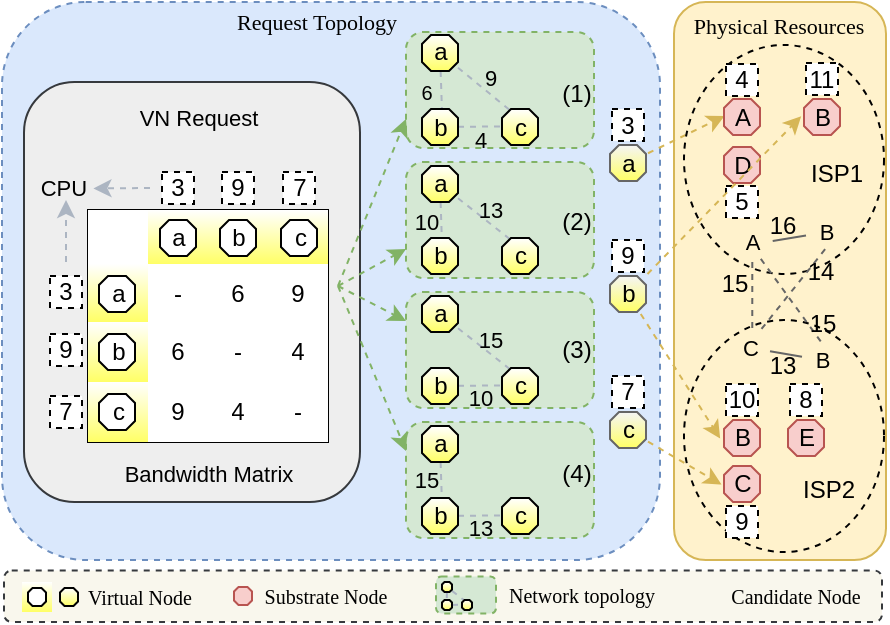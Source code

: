 <mxfile version="20.0.3" type="device"><diagram id="WJnVAwbH31ghWJ0-0Aa_" name="Page-1"><mxGraphModel dx="687" dy="374" grid="1" gridSize="10" guides="1" tooltips="1" connect="1" arrows="1" fold="1" page="1" pageScale="1" pageWidth="444" pageHeight="312" math="0" shadow="0"><root><mxCell id="0"/><mxCell id="1" parent="0"/><mxCell id="98" value="" style="rounded=1;whiteSpace=wrap;html=1;fontFamily=Bahnschrift;fontSize=10;fillColor=#f9f7ed;dashed=1;strokeColor=#36393d;" parent="1" vertex="1"><mxGeometry x="2" y="285.24" width="439" height="25.76" as="geometry"/></mxCell><mxCell id="XAXn_dpVB3Lyqn0WU6YM-5" value="" style="rounded=1;whiteSpace=wrap;html=1;sketch=0;fontFamily=Helvetica;fontSize=11;fillColor=#fff2cc;strokeColor=#d6b656;shadow=0;glass=0;" parent="1" vertex="1"><mxGeometry x="337" y="1" width="106" height="279" as="geometry"/></mxCell><mxCell id="XAXn_dpVB3Lyqn0WU6YM-4" value="" style="ellipse;whiteSpace=wrap;html=1;rounded=0;dashed=1;sketch=0;fontFamily=Helvetica;fontSize=11;strokeColor=default;strokeWidth=1;fillColor=none;gradientColor=none;" parent="1" vertex="1"><mxGeometry x="342" y="160" width="100" height="116" as="geometry"/></mxCell><mxCell id="CqRwOnlm2M2Rv3KDCL8K-269" value="" style="rounded=1;whiteSpace=wrap;html=1;sketch=0;fontFamily=Helvetica;fontSize=11;dashed=1;fillColor=#dae8fc;strokeColor=#6c8ebf;" parent="1" vertex="1"><mxGeometry x="1" y="1" width="329" height="279" as="geometry"/></mxCell><mxCell id="43" value="" style="rounded=1;whiteSpace=wrap;html=1;dashed=1;fillColor=#d5e8d4;strokeColor=#82b366;" parent="1" vertex="1"><mxGeometry x="203" y="211" width="94" height="58" as="geometry"/></mxCell><mxCell id="42" value="" style="rounded=1;whiteSpace=wrap;html=1;dashed=1;fillColor=#d5e8d4;strokeColor=#82b366;" parent="1" vertex="1"><mxGeometry x="203" y="146" width="94" height="58" as="geometry"/></mxCell><mxCell id="41" value="" style="rounded=1;whiteSpace=wrap;html=1;dashed=1;fillColor=#d5e8d4;strokeColor=#82b366;" parent="1" vertex="1"><mxGeometry x="203" y="81" width="94" height="58" as="geometry"/></mxCell><mxCell id="CqRwOnlm2M2Rv3KDCL8K-288" value="" style="rounded=1;whiteSpace=wrap;html=1;sketch=0;fontFamily=Helvetica;fontSize=11;fillColor=#eeeeee;strokeColor=#36393d;" parent="1" vertex="1"><mxGeometry x="12" y="41" width="168" height="210" as="geometry"/></mxCell><mxCell id="35" value="" style="rounded=1;whiteSpace=wrap;html=1;dashed=1;fillColor=#d5e8d4;strokeColor=#82b366;" parent="1" vertex="1"><mxGeometry x="203" y="16" width="94" height="58" as="geometry"/></mxCell><mxCell id="CqRwOnlm2M2Rv3KDCL8K-53" value="" style="shape=table;whiteSpace=wrap;startSize=0;container=1;collapsible=0;childLayout=tableLayout;html=1;" parent="1" vertex="1"><mxGeometry x="44" y="105" width="120" height="116" as="geometry"/></mxCell><mxCell id="CqRwOnlm2M2Rv3KDCL8K-89" style="shape=tableRow;horizontal=0;startSize=0;swimlaneHead=0;swimlaneBody=0;top=0;left=0;bottom=0;right=0;collapsible=0;dropTarget=0;fillColor=none;points=[[0,0.5],[1,0.5]];portConstraint=eastwest;" parent="CqRwOnlm2M2Rv3KDCL8K-53" vertex="1"><mxGeometry width="120" height="27" as="geometry"/></mxCell><mxCell id="CqRwOnlm2M2Rv3KDCL8K-90" style="shape=partialRectangle;html=1;whiteSpace=wrap;connectable=0;top=0;left=0;bottom=0;right=0;overflow=hidden;" parent="CqRwOnlm2M2Rv3KDCL8K-89" vertex="1"><mxGeometry width="30" height="27" as="geometry"><mxRectangle width="30" height="27" as="alternateBounds"/></mxGeometry></mxCell><mxCell id="CqRwOnlm2M2Rv3KDCL8K-91" value="a" style="shape=partialRectangle;html=1;whiteSpace=wrap;connectable=0;top=0;left=0;bottom=0;right=0;overflow=hidden;fillColor=default;strokeColor=#d6b656;gradientColor=#FFFF66;" parent="CqRwOnlm2M2Rv3KDCL8K-89" vertex="1"><mxGeometry x="30" width="30" height="27" as="geometry"><mxRectangle width="30" height="27" as="alternateBounds"/></mxGeometry></mxCell><mxCell id="CqRwOnlm2M2Rv3KDCL8K-92" value="b" style="shape=partialRectangle;html=1;whiteSpace=wrap;connectable=0;top=0;left=0;bottom=0;right=0;overflow=hidden;gradientColor=#FFFF66;" parent="CqRwOnlm2M2Rv3KDCL8K-89" vertex="1"><mxGeometry x="60" width="30" height="27" as="geometry"><mxRectangle width="30" height="27" as="alternateBounds"/></mxGeometry></mxCell><mxCell id="CqRwOnlm2M2Rv3KDCL8K-93" value="c" style="shape=partialRectangle;html=1;whiteSpace=wrap;connectable=0;top=0;left=0;bottom=0;right=0;overflow=hidden;gradientColor=#FFFF66;" parent="CqRwOnlm2M2Rv3KDCL8K-89" vertex="1"><mxGeometry x="90" width="30" height="27" as="geometry"><mxRectangle width="30" height="27" as="alternateBounds"/></mxGeometry></mxCell><mxCell id="CqRwOnlm2M2Rv3KDCL8K-54" value="" style="shape=tableRow;horizontal=0;startSize=0;swimlaneHead=0;swimlaneBody=0;top=0;left=0;bottom=0;right=0;collapsible=0;dropTarget=0;fillColor=none;points=[[0,0.5],[1,0.5]];portConstraint=eastwest;" parent="CqRwOnlm2M2Rv3KDCL8K-53" vertex="1"><mxGeometry y="27" width="120" height="29" as="geometry"/></mxCell><mxCell id="CqRwOnlm2M2Rv3KDCL8K-55" value="a" style="shape=partialRectangle;html=1;whiteSpace=wrap;connectable=0;top=0;left=0;bottom=0;right=0;overflow=hidden;gradientColor=#FFFF66;" parent="CqRwOnlm2M2Rv3KDCL8K-54" vertex="1"><mxGeometry width="30" height="29" as="geometry"><mxRectangle width="30" height="29" as="alternateBounds"/></mxGeometry></mxCell><mxCell id="CqRwOnlm2M2Rv3KDCL8K-56" value="-" style="shape=partialRectangle;html=1;whiteSpace=wrap;connectable=0;top=0;left=0;bottom=0;right=0;overflow=hidden;" parent="CqRwOnlm2M2Rv3KDCL8K-54" vertex="1"><mxGeometry x="30" width="30" height="29" as="geometry"><mxRectangle width="30" height="29" as="alternateBounds"/></mxGeometry></mxCell><mxCell id="CqRwOnlm2M2Rv3KDCL8K-66" value="6" style="shape=partialRectangle;html=1;whiteSpace=wrap;connectable=0;top=0;left=0;bottom=0;right=0;overflow=hidden;" parent="CqRwOnlm2M2Rv3KDCL8K-54" vertex="1"><mxGeometry x="60" width="30" height="29" as="geometry"><mxRectangle width="30" height="29" as="alternateBounds"/></mxGeometry></mxCell><mxCell id="CqRwOnlm2M2Rv3KDCL8K-69" value="9" style="shape=partialRectangle;html=1;whiteSpace=wrap;connectable=0;top=0;left=0;bottom=0;right=0;overflow=hidden;" parent="CqRwOnlm2M2Rv3KDCL8K-54" vertex="1"><mxGeometry x="90" width="30" height="29" as="geometry"><mxRectangle width="30" height="29" as="alternateBounds"/></mxGeometry></mxCell><mxCell id="CqRwOnlm2M2Rv3KDCL8K-58" value="" style="shape=tableRow;horizontal=0;startSize=0;swimlaneHead=0;swimlaneBody=0;top=0;left=0;bottom=0;right=0;collapsible=0;dropTarget=0;fillColor=none;points=[[0,0.5],[1,0.5]];portConstraint=eastwest;" parent="CqRwOnlm2M2Rv3KDCL8K-53" vertex="1"><mxGeometry y="56" width="120" height="30" as="geometry"/></mxCell><mxCell id="CqRwOnlm2M2Rv3KDCL8K-59" value="b" style="shape=partialRectangle;html=1;whiteSpace=wrap;connectable=0;top=0;left=0;bottom=0;right=0;overflow=hidden;gradientColor=#FFFF66;" parent="CqRwOnlm2M2Rv3KDCL8K-58" vertex="1"><mxGeometry width="30" height="30" as="geometry"><mxRectangle width="30" height="30" as="alternateBounds"/></mxGeometry></mxCell><mxCell id="CqRwOnlm2M2Rv3KDCL8K-60" value="6" style="shape=partialRectangle;html=1;whiteSpace=wrap;connectable=0;top=0;left=0;bottom=0;right=0;overflow=hidden;" parent="CqRwOnlm2M2Rv3KDCL8K-58" vertex="1"><mxGeometry x="30" width="30" height="30" as="geometry"><mxRectangle width="30" height="30" as="alternateBounds"/></mxGeometry></mxCell><mxCell id="CqRwOnlm2M2Rv3KDCL8K-67" value="-" style="shape=partialRectangle;html=1;whiteSpace=wrap;connectable=0;top=0;left=0;bottom=0;right=0;overflow=hidden;" parent="CqRwOnlm2M2Rv3KDCL8K-58" vertex="1"><mxGeometry x="60" width="30" height="30" as="geometry"><mxRectangle width="30" height="30" as="alternateBounds"/></mxGeometry></mxCell><mxCell id="CqRwOnlm2M2Rv3KDCL8K-70" value="4" style="shape=partialRectangle;html=1;whiteSpace=wrap;connectable=0;top=0;left=0;bottom=0;right=0;overflow=hidden;" parent="CqRwOnlm2M2Rv3KDCL8K-58" vertex="1"><mxGeometry x="90" width="30" height="30" as="geometry"><mxRectangle width="30" height="30" as="alternateBounds"/></mxGeometry></mxCell><mxCell id="CqRwOnlm2M2Rv3KDCL8K-75" style="shape=tableRow;horizontal=0;startSize=0;swimlaneHead=0;swimlaneBody=0;top=0;left=0;bottom=0;right=0;collapsible=0;dropTarget=0;fillColor=none;points=[[0,0.5],[1,0.5]];portConstraint=eastwest;" parent="CqRwOnlm2M2Rv3KDCL8K-53" vertex="1"><mxGeometry y="86" width="120" height="30" as="geometry"/></mxCell><mxCell id="CqRwOnlm2M2Rv3KDCL8K-76" value="c" style="shape=partialRectangle;html=1;whiteSpace=wrap;connectable=0;top=0;left=0;bottom=0;right=0;overflow=hidden;gradientColor=#FFFF66;" parent="CqRwOnlm2M2Rv3KDCL8K-75" vertex="1"><mxGeometry width="30" height="30" as="geometry"><mxRectangle width="30" height="30" as="alternateBounds"/></mxGeometry></mxCell><mxCell id="CqRwOnlm2M2Rv3KDCL8K-77" value="9" style="shape=partialRectangle;html=1;whiteSpace=wrap;connectable=0;top=0;left=0;bottom=0;right=0;overflow=hidden;pointerEvents=1;" parent="CqRwOnlm2M2Rv3KDCL8K-75" vertex="1"><mxGeometry x="30" width="30" height="30" as="geometry"><mxRectangle width="30" height="30" as="alternateBounds"/></mxGeometry></mxCell><mxCell id="CqRwOnlm2M2Rv3KDCL8K-78" value="4" style="shape=partialRectangle;html=1;whiteSpace=wrap;connectable=0;top=0;left=0;bottom=0;right=0;overflow=hidden;" parent="CqRwOnlm2M2Rv3KDCL8K-75" vertex="1"><mxGeometry x="60" width="30" height="30" as="geometry"><mxRectangle width="30" height="30" as="alternateBounds"/></mxGeometry></mxCell><mxCell id="CqRwOnlm2M2Rv3KDCL8K-79" value="-" style="shape=partialRectangle;html=1;whiteSpace=wrap;connectable=0;top=0;left=0;bottom=0;right=0;overflow=hidden;" parent="CqRwOnlm2M2Rv3KDCL8K-75" vertex="1"><mxGeometry x="90" width="30" height="30" as="geometry"><mxRectangle width="30" height="30" as="alternateBounds"/></mxGeometry></mxCell><mxCell id="CqRwOnlm2M2Rv3KDCL8K-107" value="" style="endArrow=classic;html=1;sketch=0;rounded=1;strokeColor=#82b366;dashed=1;fillColor=#d5e8d4;entryX=0;entryY=0.75;entryDx=0;entryDy=0;" parent="1" target="35" edge="1"><mxGeometry width="50" height="50" relative="1" as="geometry"><mxPoint x="169" y="143" as="sourcePoint"/><mxPoint x="198" y="62.5" as="targetPoint"/></mxGeometry></mxCell><mxCell id="CqRwOnlm2M2Rv3KDCL8K-108" value="" style="endArrow=classic;html=1;sketch=0;rounded=1;strokeColor=#82b366;dashed=1;fillColor=#d5e8d4;entryX=0;entryY=0.25;entryDx=0;entryDy=0;" parent="1" target="42" edge="1"><mxGeometry width="50" height="50" relative="1" as="geometry"><mxPoint x="169" y="143" as="sourcePoint"/><mxPoint x="198" y="163.5" as="targetPoint"/></mxGeometry></mxCell><mxCell id="CqRwOnlm2M2Rv3KDCL8K-109" value="" style="endArrow=classic;html=1;sketch=0;rounded=1;strokeColor=#82b366;dashed=1;fillColor=#d5e8d4;entryX=0;entryY=0.25;entryDx=0;entryDy=0;" parent="1" target="43" edge="1"><mxGeometry width="50" height="50" relative="1" as="geometry"><mxPoint x="169" y="143" as="sourcePoint"/><mxPoint x="203" y="228.5" as="targetPoint"/></mxGeometry></mxCell><mxCell id="CqRwOnlm2M2Rv3KDCL8K-128" style="edgeStyle=none;rounded=1;sketch=0;orthogonalLoop=1;jettySize=auto;html=1;strokeColor=#ACB5C2;dashed=1;endArrow=none;endFill=0;" parent="1" source="CqRwOnlm2M2Rv3KDCL8K-110" edge="1"><mxGeometry relative="1" as="geometry"><mxPoint x="221" y="55.5" as="targetPoint"/></mxGeometry></mxCell><mxCell id="CqRwOnlm2M2Rv3KDCL8K-131" style="edgeStyle=none;rounded=1;sketch=0;orthogonalLoop=1;jettySize=auto;html=1;entryX=0.197;entryY=0.014;entryDx=0;entryDy=0;entryPerimeter=0;dashed=1;endArrow=none;endFill=0;strokeColor=#ACB5C2;" parent="1" source="CqRwOnlm2M2Rv3KDCL8K-110" target="CqRwOnlm2M2Rv3KDCL8K-111" edge="1"><mxGeometry relative="1" as="geometry"/></mxCell><mxCell id="CqRwOnlm2M2Rv3KDCL8K-110" value="" style="verticalLabelPosition=bottom;verticalAlign=top;html=1;shape=mxgraph.basic.polygon;polyCoords=[[0.25,0],[0.75,0],[1,0.25],[1,0.75],[0.75,1],[0.25,1],[0,0.75],[0,0.25]];polyline=0;rounded=0;sketch=0;strokeWidth=1;gradientColor=#FFFF66;" parent="1" vertex="1"><mxGeometry x="211" y="17.5" width="18" height="18" as="geometry"/></mxCell><mxCell id="CqRwOnlm2M2Rv3KDCL8K-111" value="" style="verticalLabelPosition=bottom;verticalAlign=top;html=1;shape=mxgraph.basic.polygon;polyCoords=[[0.25,0],[0.75,0],[1,0.25],[1,0.75],[0.75,1],[0.25,1],[0,0.75],[0,0.25]];polyline=0;rounded=0;sketch=0;strokeWidth=1;gradientColor=#FFFF66;" parent="1" vertex="1"><mxGeometry x="251" y="54.5" width="18" height="18" as="geometry"/></mxCell><mxCell id="CqRwOnlm2M2Rv3KDCL8K-129" style="edgeStyle=none;rounded=1;sketch=0;orthogonalLoop=1;jettySize=auto;html=1;entryX=-0.011;entryY=0.483;entryDx=0;entryDy=0;entryPerimeter=0;dashed=1;endArrow=none;endFill=0;strokeColor=#ACB5C2;" parent="1" source="CqRwOnlm2M2Rv3KDCL8K-112" target="CqRwOnlm2M2Rv3KDCL8K-111" edge="1"><mxGeometry relative="1" as="geometry"/></mxCell><mxCell id="CqRwOnlm2M2Rv3KDCL8K-112" value="" style="verticalLabelPosition=bottom;verticalAlign=top;html=1;shape=mxgraph.basic.polygon;polyCoords=[[0.25,0],[0.75,0],[1,0.25],[1,0.75],[0.75,1],[0.25,1],[0,0.75],[0,0.25]];polyline=0;rounded=0;sketch=0;strokeWidth=1;gradientColor=#FFFF66;" parent="1" vertex="1"><mxGeometry x="211" y="54.5" width="18" height="18" as="geometry"/></mxCell><mxCell id="CqRwOnlm2M2Rv3KDCL8K-142" value="" style="endArrow=classic;html=1;sketch=0;rounded=1;strokeColor=#82b366;dashed=1;fillColor=#d5e8d4;entryX=0;entryY=0.75;entryDx=0;entryDy=0;" parent="1" target="41" edge="1"><mxGeometry width="50" height="50" relative="1" as="geometry"><mxPoint x="169" y="143" as="sourcePoint"/><mxPoint x="198" y="127.5" as="targetPoint"/></mxGeometry></mxCell><mxCell id="CqRwOnlm2M2Rv3KDCL8K-143" value="(1)" style="text;html=1;align=center;verticalAlign=middle;resizable=0;points=[];autosize=1;strokeColor=none;fillColor=none;" parent="1" vertex="1"><mxGeometry x="273" y="37" width="30" height="20" as="geometry"/></mxCell><mxCell id="CqRwOnlm2M2Rv3KDCL8K-144" value="(2)" style="text;html=1;align=center;verticalAlign=middle;resizable=0;points=[];autosize=1;strokeColor=none;fillColor=none;" parent="1" vertex="1"><mxGeometry x="273" y="101" width="30" height="20" as="geometry"/></mxCell><mxCell id="CqRwOnlm2M2Rv3KDCL8K-145" value="(3)" style="text;html=1;align=center;verticalAlign=middle;resizable=0;points=[];autosize=1;strokeColor=none;fillColor=none;" parent="1" vertex="1"><mxGeometry x="273" y="165" width="30" height="20" as="geometry"/></mxCell><mxCell id="CqRwOnlm2M2Rv3KDCL8K-146" value="(4)" style="text;html=1;align=center;verticalAlign=middle;resizable=0;points=[];autosize=1;strokeColor=none;fillColor=none;" parent="1" vertex="1"><mxGeometry x="273" y="227" width="30" height="20" as="geometry"/></mxCell><mxCell id="CqRwOnlm2M2Rv3KDCL8K-147" value="a" style="text;html=1;align=center;verticalAlign=middle;resizable=0;points=[];autosize=1;strokeColor=none;fillColor=none;strokeWidth=1;" parent="1" vertex="1"><mxGeometry x="210" y="15.5" width="20" height="20" as="geometry"/></mxCell><mxCell id="CqRwOnlm2M2Rv3KDCL8K-150" value="b" style="text;html=1;align=center;verticalAlign=middle;resizable=0;points=[];autosize=1;strokeColor=none;fillColor=none;" parent="1" vertex="1"><mxGeometry x="210" y="53.75" width="20" height="20" as="geometry"/></mxCell><mxCell id="CqRwOnlm2M2Rv3KDCL8K-161" value="9" style="text;html=1;align=center;verticalAlign=middle;resizable=0;points=[];autosize=1;strokeColor=none;fillColor=none;fontSize=11;fontFamily=Helvetica;" parent="1" vertex="1"><mxGeometry x="235" y="28.5" width="20" height="20" as="geometry"/></mxCell><mxCell id="CqRwOnlm2M2Rv3KDCL8K-162" value="4" style="text;html=1;align=center;verticalAlign=middle;resizable=0;points=[];autosize=1;strokeColor=none;fillColor=none;fontSize=11;fontFamily=Helvetica;" parent="1" vertex="1"><mxGeometry x="230" y="59.5" width="20" height="20" as="geometry"/></mxCell><mxCell id="CqRwOnlm2M2Rv3KDCL8K-223" style="edgeStyle=none;rounded=1;sketch=0;orthogonalLoop=1;jettySize=auto;html=1;strokeColor=#ACB5C2;dashed=1;endArrow=none;endFill=0;" parent="1" source="CqRwOnlm2M2Rv3KDCL8K-225" edge="1"><mxGeometry relative="1" as="geometry"><mxPoint x="221" y="122" as="targetPoint"/></mxGeometry></mxCell><mxCell id="CqRwOnlm2M2Rv3KDCL8K-224" style="edgeStyle=none;rounded=1;sketch=0;orthogonalLoop=1;jettySize=auto;html=1;entryX=0.197;entryY=0.014;entryDx=0;entryDy=0;entryPerimeter=0;dashed=1;endArrow=none;endFill=0;strokeColor=#ACB5C2;" parent="1" source="CqRwOnlm2M2Rv3KDCL8K-225" target="CqRwOnlm2M2Rv3KDCL8K-226" edge="1"><mxGeometry relative="1" as="geometry"/></mxCell><mxCell id="CqRwOnlm2M2Rv3KDCL8K-225" value="" style="verticalLabelPosition=bottom;verticalAlign=top;html=1;shape=mxgraph.basic.polygon;polyCoords=[[0.25,0],[0.75,0],[1,0.25],[1,0.75],[0.75,1],[0.25,1],[0,0.75],[0,0.25]];polyline=0;rounded=0;sketch=0;strokeWidth=1;gradientColor=#FFFF66;" parent="1" vertex="1"><mxGeometry x="211" y="83" width="18" height="18" as="geometry"/></mxCell><mxCell id="CqRwOnlm2M2Rv3KDCL8K-226" value="" style="verticalLabelPosition=bottom;verticalAlign=top;html=1;shape=mxgraph.basic.polygon;polyCoords=[[0.25,0],[0.75,0],[1,0.25],[1,0.75],[0.75,1],[0.25,1],[0,0.75],[0,0.25]];polyline=0;rounded=0;sketch=0;strokeWidth=1;gradientColor=#FFFF66;" parent="1" vertex="1"><mxGeometry x="251" y="119" width="18" height="18" as="geometry"/></mxCell><mxCell id="CqRwOnlm2M2Rv3KDCL8K-228" value="" style="verticalLabelPosition=bottom;verticalAlign=top;html=1;shape=mxgraph.basic.polygon;polyCoords=[[0.25,0],[0.75,0],[1,0.25],[1,0.75],[0.75,1],[0.25,1],[0,0.75],[0,0.25]];polyline=0;rounded=0;sketch=0;strokeWidth=1;gradientColor=#FFFF66;" parent="1" vertex="1"><mxGeometry x="211" y="119" width="18" height="18" as="geometry"/></mxCell><mxCell id="CqRwOnlm2M2Rv3KDCL8K-229" value="a" style="text;html=1;align=center;verticalAlign=middle;resizable=0;points=[];autosize=1;strokeColor=none;fillColor=none;" parent="1" vertex="1"><mxGeometry x="210" y="82" width="20" height="20" as="geometry"/></mxCell><mxCell id="CqRwOnlm2M2Rv3KDCL8K-230" value="c" style="text;html=1;align=center;verticalAlign=middle;resizable=0;points=[];autosize=1;strokeColor=none;fillColor=none;" parent="1" vertex="1"><mxGeometry x="250" y="118" width="20" height="20" as="geometry"/></mxCell><mxCell id="CqRwOnlm2M2Rv3KDCL8K-231" value="b" style="text;html=1;align=center;verticalAlign=middle;resizable=0;points=[];autosize=1;strokeColor=none;fillColor=none;" parent="1" vertex="1"><mxGeometry x="210" y="118" width="20" height="20" as="geometry"/></mxCell><mxCell id="CqRwOnlm2M2Rv3KDCL8K-233" value="13" style="text;html=1;align=center;verticalAlign=middle;resizable=0;points=[];autosize=1;strokeColor=none;fillColor=none;fontSize=11;fontFamily=Helvetica;" parent="1" vertex="1"><mxGeometry x="230" y="95" width="30" height="20" as="geometry"/></mxCell><mxCell id="CqRwOnlm2M2Rv3KDCL8K-236" style="edgeStyle=none;rounded=1;sketch=0;orthogonalLoop=1;jettySize=auto;html=1;entryX=0.197;entryY=0.014;entryDx=0;entryDy=0;entryPerimeter=0;dashed=1;endArrow=none;endFill=0;strokeColor=#ACB5C2;" parent="1" source="CqRwOnlm2M2Rv3KDCL8K-237" target="CqRwOnlm2M2Rv3KDCL8K-238" edge="1"><mxGeometry relative="1" as="geometry"/></mxCell><mxCell id="CqRwOnlm2M2Rv3KDCL8K-237" value="" style="verticalLabelPosition=bottom;verticalAlign=top;html=1;shape=mxgraph.basic.polygon;polyCoords=[[0.25,0],[0.75,0],[1,0.25],[1,0.75],[0.75,1],[0.25,1],[0,0.75],[0,0.25]];polyline=0;rounded=0;sketch=0;strokeWidth=1;gradientColor=#FFFF66;" parent="1" vertex="1"><mxGeometry x="211" y="148" width="18" height="18" as="geometry"/></mxCell><mxCell id="CqRwOnlm2M2Rv3KDCL8K-238" value="" style="verticalLabelPosition=bottom;verticalAlign=top;html=1;shape=mxgraph.basic.polygon;polyCoords=[[0.25,0],[0.75,0],[1,0.25],[1,0.75],[0.75,1],[0.25,1],[0,0.75],[0,0.25]];polyline=0;rounded=0;sketch=0;strokeWidth=1;gradientColor=#FFFF66;" parent="1" vertex="1"><mxGeometry x="251" y="184" width="18" height="18" as="geometry"/></mxCell><mxCell id="CqRwOnlm2M2Rv3KDCL8K-239" style="edgeStyle=none;rounded=1;sketch=0;orthogonalLoop=1;jettySize=auto;html=1;entryX=-0.011;entryY=0.483;entryDx=0;entryDy=0;entryPerimeter=0;dashed=1;endArrow=none;endFill=0;strokeColor=#ACB5C2;" parent="1" source="CqRwOnlm2M2Rv3KDCL8K-240" target="CqRwOnlm2M2Rv3KDCL8K-238" edge="1"><mxGeometry relative="1" as="geometry"/></mxCell><mxCell id="CqRwOnlm2M2Rv3KDCL8K-240" value="" style="verticalLabelPosition=bottom;verticalAlign=top;html=1;shape=mxgraph.basic.polygon;polyCoords=[[0.25,0],[0.75,0],[1,0.25],[1,0.75],[0.75,1],[0.25,1],[0,0.75],[0,0.25]];polyline=0;rounded=0;sketch=0;strokeWidth=1;gradientColor=#FFFF66;" parent="1" vertex="1"><mxGeometry x="211" y="184" width="18" height="18" as="geometry"/></mxCell><mxCell id="CqRwOnlm2M2Rv3KDCL8K-241" value="a" style="text;html=1;align=center;verticalAlign=middle;resizable=0;points=[];autosize=1;strokeColor=none;fillColor=none;" parent="1" vertex="1"><mxGeometry x="210" y="147" width="20" height="20" as="geometry"/></mxCell><mxCell id="CqRwOnlm2M2Rv3KDCL8K-242" value="c" style="text;html=1;align=center;verticalAlign=middle;resizable=0;points=[];autosize=1;strokeColor=none;fillColor=none;" parent="1" vertex="1"><mxGeometry x="250" y="183" width="20" height="20" as="geometry"/></mxCell><mxCell id="CqRwOnlm2M2Rv3KDCL8K-243" value="b" style="text;html=1;align=center;verticalAlign=middle;resizable=0;points=[];autosize=1;strokeColor=none;fillColor=none;" parent="1" vertex="1"><mxGeometry x="210" y="183" width="20" height="20" as="geometry"/></mxCell><mxCell id="CqRwOnlm2M2Rv3KDCL8K-245" value="15" style="text;html=1;align=center;verticalAlign=middle;resizable=0;points=[];autosize=1;strokeColor=none;fillColor=none;fontSize=11;fontFamily=Helvetica;" parent="1" vertex="1"><mxGeometry x="230" y="160" width="30" height="20" as="geometry"/></mxCell><mxCell id="CqRwOnlm2M2Rv3KDCL8K-246" value="10" style="text;html=1;align=center;verticalAlign=middle;resizable=0;points=[];autosize=1;strokeColor=none;fillColor=none;fontSize=11;fontFamily=Helvetica;" parent="1" vertex="1"><mxGeometry x="225" y="189" width="30" height="20" as="geometry"/></mxCell><mxCell id="CqRwOnlm2M2Rv3KDCL8K-247" style="edgeStyle=none;rounded=1;sketch=0;orthogonalLoop=1;jettySize=auto;html=1;strokeColor=#ACB5C2;dashed=1;endArrow=none;endFill=0;" parent="1" source="CqRwOnlm2M2Rv3KDCL8K-249" edge="1"><mxGeometry relative="1" as="geometry"><mxPoint x="221" y="252.0" as="targetPoint"/></mxGeometry></mxCell><mxCell id="CqRwOnlm2M2Rv3KDCL8K-249" value="" style="verticalLabelPosition=bottom;verticalAlign=top;html=1;shape=mxgraph.basic.polygon;polyCoords=[[0.25,0],[0.75,0],[1,0.25],[1,0.75],[0.75,1],[0.25,1],[0,0.75],[0,0.25]];polyline=0;rounded=0;sketch=0;strokeWidth=1;gradientColor=#FFFF66;" parent="1" vertex="1"><mxGeometry x="211" y="213" width="18" height="18" as="geometry"/></mxCell><mxCell id="CqRwOnlm2M2Rv3KDCL8K-250" value="" style="verticalLabelPosition=bottom;verticalAlign=top;html=1;shape=mxgraph.basic.polygon;polyCoords=[[0.25,0],[0.75,0],[1,0.25],[1,0.75],[0.75,1],[0.25,1],[0,0.75],[0,0.25]];polyline=0;rounded=0;sketch=0;strokeWidth=1;gradientColor=#FFFF66;" parent="1" vertex="1"><mxGeometry x="251" y="249" width="18" height="18" as="geometry"/></mxCell><mxCell id="CqRwOnlm2M2Rv3KDCL8K-251" style="edgeStyle=none;rounded=1;sketch=0;orthogonalLoop=1;jettySize=auto;html=1;entryX=-0.011;entryY=0.483;entryDx=0;entryDy=0;entryPerimeter=0;dashed=1;endArrow=none;endFill=0;strokeColor=#ACB5C2;" parent="1" source="CqRwOnlm2M2Rv3KDCL8K-252" target="CqRwOnlm2M2Rv3KDCL8K-250" edge="1"><mxGeometry relative="1" as="geometry"/></mxCell><mxCell id="CqRwOnlm2M2Rv3KDCL8K-252" value="" style="verticalLabelPosition=bottom;verticalAlign=top;html=1;shape=mxgraph.basic.polygon;polyCoords=[[0.25,0],[0.75,0],[1,0.25],[1,0.75],[0.75,1],[0.25,1],[0,0.75],[0,0.25]];polyline=0;rounded=0;sketch=0;strokeWidth=1;gradientColor=#FFFF66;" parent="1" vertex="1"><mxGeometry x="211" y="249" width="18" height="18" as="geometry"/></mxCell><mxCell id="CqRwOnlm2M2Rv3KDCL8K-253" value="a" style="text;html=1;align=center;verticalAlign=middle;resizable=0;points=[];autosize=1;strokeColor=none;fillColor=none;" parent="1" vertex="1"><mxGeometry x="210" y="212" width="20" height="20" as="geometry"/></mxCell><mxCell id="CqRwOnlm2M2Rv3KDCL8K-254" value="c" style="text;html=1;align=center;verticalAlign=middle;resizable=0;points=[];autosize=1;strokeColor=none;fillColor=none;" parent="1" vertex="1"><mxGeometry x="250" y="248" width="20" height="20" as="geometry"/></mxCell><mxCell id="CqRwOnlm2M2Rv3KDCL8K-255" value="b" style="text;html=1;align=center;verticalAlign=middle;resizable=0;points=[];autosize=1;strokeColor=none;fillColor=none;" parent="1" vertex="1"><mxGeometry x="210" y="248" width="20" height="20" as="geometry"/></mxCell><mxCell id="CqRwOnlm2M2Rv3KDCL8K-257" value="15" style="text;html=1;align=center;verticalAlign=middle;resizable=0;points=[];autosize=1;strokeColor=none;fillColor=none;fontSize=11;fontFamily=Helvetica;" parent="1" vertex="1"><mxGeometry x="198" y="230" width="30" height="20" as="geometry"/></mxCell><mxCell id="CqRwOnlm2M2Rv3KDCL8K-258" value="13" style="text;html=1;align=center;verticalAlign=middle;resizable=0;points=[];autosize=1;strokeColor=none;fillColor=none;fontSize=11;fontFamily=Helvetica;" parent="1" vertex="1"><mxGeometry x="225" y="254" width="30" height="20" as="geometry"/></mxCell><mxCell id="CqRwOnlm2M2Rv3KDCL8K-260" value="" style="verticalLabelPosition=bottom;verticalAlign=top;html=1;shape=mxgraph.basic.polygon;polyCoords=[[0.25,0],[0.75,0],[1,0.25],[1,0.75],[0.75,1],[0.25,1],[0,0.75],[0,0.25]];polyline=0;rounded=0;sketch=0;fillColor=#f5f5f5;gradientColor=#FFFF66;strokeColor=#666666;" parent="1" vertex="1"><mxGeometry x="305" y="72.5" width="18" height="18" as="geometry"/></mxCell><mxCell id="CqRwOnlm2M2Rv3KDCL8K-261" value="" style="verticalLabelPosition=bottom;verticalAlign=top;html=1;shape=mxgraph.basic.polygon;polyCoords=[[0.25,0],[0.75,0],[1,0.25],[1,0.75],[0.75,1],[0.25,1],[0,0.75],[0,0.25]];polyline=0;rounded=0;sketch=0;fillColor=#f5f5f5;gradientColor=#FFFF66;strokeColor=#666666;" parent="1" vertex="1"><mxGeometry x="305" y="138" width="18" height="18" as="geometry"/></mxCell><mxCell id="CqRwOnlm2M2Rv3KDCL8K-262" value="" style="verticalLabelPosition=bottom;verticalAlign=top;html=1;shape=mxgraph.basic.polygon;polyCoords=[[0.25,0],[0.75,0],[1,0.25],[1,0.75],[0.75,1],[0.25,1],[0,0.75],[0,0.25]];polyline=0;rounded=0;sketch=0;fillColor=#f5f5f5;gradientColor=#FFFF66;strokeColor=#666666;" parent="1" vertex="1"><mxGeometry x="305" y="206" width="18" height="18" as="geometry"/></mxCell><mxCell id="XAXn_dpVB3Lyqn0WU6YM-9" style="edgeStyle=none;rounded=0;orthogonalLoop=1;jettySize=auto;html=1;entryX=0.065;entryY=0.475;entryDx=0;entryDy=0;entryPerimeter=0;dashed=1;fillColor=#fff2cc;strokeColor=#d6b656;" parent="1" source="CqRwOnlm2M2Rv3KDCL8K-264" target="CqRwOnlm2M2Rv3KDCL8K-312" edge="1"><mxGeometry relative="1" as="geometry"/></mxCell><mxCell id="CqRwOnlm2M2Rv3KDCL8K-264" value="a" style="text;html=1;align=center;verticalAlign=middle;resizable=0;points=[];autosize=1;strokeColor=none;fillColor=none;" parent="1" vertex="1"><mxGeometry x="304" y="71.5" width="20" height="20" as="geometry"/></mxCell><mxCell id="XAXn_dpVB3Lyqn0WU6YM-12" style="edgeStyle=none;rounded=0;orthogonalLoop=1;jettySize=auto;html=1;entryX=-0.012;entryY=0.514;entryDx=0;entryDy=0;entryPerimeter=0;dashed=1;fillColor=#fff2cc;strokeColor=#d6b656;" parent="1" source="CqRwOnlm2M2Rv3KDCL8K-265" target="CqRwOnlm2M2Rv3KDCL8K-326" edge="1"><mxGeometry relative="1" as="geometry"/></mxCell><mxCell id="CqRwOnlm2M2Rv3KDCL8K-265" value="c" style="text;html=1;align=center;verticalAlign=middle;resizable=0;points=[];autosize=1;strokeColor=none;fillColor=none;" parent="1" vertex="1"><mxGeometry x="304" y="205" width="20" height="20" as="geometry"/></mxCell><mxCell id="XAXn_dpVB3Lyqn0WU6YM-18" style="edgeStyle=none;rounded=0;orthogonalLoop=1;jettySize=auto;html=1;entryX=-0.046;entryY=0.515;entryDx=0;entryDy=0;entryPerimeter=0;endArrow=classic;endFill=1;fillColor=#fff2cc;strokeColor=#d6b656;dashed=1;" parent="1" source="CqRwOnlm2M2Rv3KDCL8K-266" target="CqRwOnlm2M2Rv3KDCL8K-322" edge="1"><mxGeometry relative="1" as="geometry"/></mxCell><mxCell id="CqRwOnlm2M2Rv3KDCL8K-266" value="b" style="text;html=1;align=center;verticalAlign=middle;resizable=0;points=[];autosize=1;strokeColor=none;fillColor=none;" parent="1" vertex="1"><mxGeometry x="304" y="137" width="20" height="20" as="geometry"/></mxCell><mxCell id="CqRwOnlm2M2Rv3KDCL8K-289" value="VN Request" style="text;html=1;align=center;verticalAlign=middle;resizable=0;points=[];autosize=1;strokeColor=none;fillColor=none;fontSize=11;fontFamily=Helvetica;" parent="1" vertex="1"><mxGeometry x="59" y="48.5" width="80" height="20" as="geometry"/></mxCell><mxCell id="CqRwOnlm2M2Rv3KDCL8K-290" value="Bandwidth Matrix" style="text;html=1;align=center;verticalAlign=middle;resizable=0;points=[];autosize=1;strokeColor=none;fillColor=none;fontSize=11;fontFamily=Helvetica;" parent="1" vertex="1"><mxGeometry x="48.5" y="227" width="110" height="20" as="geometry"/></mxCell><mxCell id="CqRwOnlm2M2Rv3KDCL8K-292" value="Request Topology" style="text;html=1;align=center;verticalAlign=middle;resizable=0;points=[];autosize=1;strokeColor=none;fillColor=none;fontSize=11;fontFamily=Bahnschrift;" parent="1" vertex="1"><mxGeometry x="108" y="1" width="100" height="20" as="geometry"/></mxCell><mxCell id="CqRwOnlm2M2Rv3KDCL8K-293" value="CPU&amp;nbsp;" style="text;html=1;align=center;verticalAlign=middle;resizable=0;points=[];autosize=1;strokeColor=none;fillColor=none;fontSize=11;fontFamily=Helvetica;" parent="1" vertex="1"><mxGeometry x="13" y="84" width="40" height="20" as="geometry"/></mxCell><mxCell id="CqRwOnlm2M2Rv3KDCL8K-294" value="" style="endArrow=classic;html=1;rounded=1;dashed=1;sketch=0;fontFamily=Helvetica;fontSize=11;strokeColor=#ACB5C2;" parent="1" edge="1"><mxGeometry width="50" height="50" relative="1" as="geometry"><mxPoint x="33" y="131" as="sourcePoint"/><mxPoint x="33" y="100" as="targetPoint"/></mxGeometry></mxCell><mxCell id="CqRwOnlm2M2Rv3KDCL8K-295" value="" style="endArrow=classic;html=1;rounded=1;dashed=1;sketch=0;fontFamily=Helvetica;fontSize=11;strokeColor=#ACB5C2;exitX=0;exitY=0.5;exitDx=0;exitDy=0;entryX=0.993;entryY=0.46;entryDx=0;entryDy=0;entryPerimeter=0;fillColor=#eeeeee;" parent="1" edge="1"><mxGeometry width="50" height="50" relative="1" as="geometry"><mxPoint x="75.0" y="94.0" as="sourcePoint"/><mxPoint x="46.72" y="94.2" as="targetPoint"/></mxGeometry></mxCell><mxCell id="CqRwOnlm2M2Rv3KDCL8K-296" value="10" style="text;html=1;align=center;verticalAlign=middle;resizable=0;points=[];autosize=1;strokeColor=none;fillColor=none;fontSize=11;fontFamily=Helvetica;" parent="1" vertex="1"><mxGeometry x="198" y="101" width="30" height="20" as="geometry"/></mxCell><mxCell id="CqRwOnlm2M2Rv3KDCL8K-301" value="" style="ellipse;whiteSpace=wrap;html=1;rounded=0;dashed=1;sketch=0;fontFamily=Helvetica;fontSize=11;strokeColor=default;strokeWidth=1;fillColor=none;gradientColor=none;" parent="1" vertex="1"><mxGeometry x="342" y="22.5" width="100" height="114.5" as="geometry"/></mxCell><mxCell id="CqRwOnlm2M2Rv3KDCL8K-302" value="" style="shape=image;html=1;verticalAlign=top;verticalLabelPosition=bottom;labelBackgroundColor=#ffffff;imageAspect=0;aspect=fixed;image=https://cdn0.iconfinder.com/data/icons/phosphor-bold-vol-3-1/256/hexagon-duotone-128.png;rounded=0;dashed=1;sketch=0;fontFamily=Helvetica;fontSize=11;strokeColor=default;strokeWidth=1;fillColor=none;gradientColor=none;" parent="1" vertex="1"><mxGeometry x="367" y="113" width="18" height="18" as="geometry"/></mxCell><mxCell id="CqRwOnlm2M2Rv3KDCL8K-303" value="" style="shape=image;html=1;verticalAlign=top;verticalLabelPosition=bottom;labelBackgroundColor=#ffffff;imageAspect=0;aspect=fixed;image=https://cdn0.iconfinder.com/data/icons/phosphor-bold-vol-3-1/256/hexagon-duotone-128.png;rounded=0;dashed=1;sketch=0;fontFamily=Helvetica;fontSize=11;strokeColor=default;strokeWidth=1;fillColor=none;gradientColor=none;" parent="1" vertex="1"><mxGeometry x="404" y="107.5" width="17.5" height="17.5" as="geometry"/></mxCell><mxCell id="CqRwOnlm2M2Rv3KDCL8K-304" value="" style="shape=image;html=1;verticalAlign=top;verticalLabelPosition=bottom;labelBackgroundColor=#ffffff;imageAspect=0;aspect=fixed;image=https://cdn0.iconfinder.com/data/icons/phosphor-bold-vol-3-1/256/hexagon-duotone-128.png;rounded=0;dashed=1;sketch=0;fontFamily=Helvetica;fontSize=11;strokeColor=default;strokeWidth=1;fillColor=none;gradientColor=none;" parent="1" vertex="1"><mxGeometry x="367" y="165" width="18" height="18" as="geometry"/></mxCell><mxCell id="CqRwOnlm2M2Rv3KDCL8K-305" value="" style="shape=image;html=1;verticalAlign=top;verticalLabelPosition=bottom;labelBackgroundColor=#ffffff;imageAspect=0;aspect=fixed;image=https://cdn0.iconfinder.com/data/icons/phosphor-bold-vol-3-1/256/hexagon-duotone-128.png;rounded=0;dashed=1;sketch=0;fontFamily=Helvetica;fontSize=11;strokeColor=default;strokeWidth=1;fillColor=none;gradientColor=none;" parent="1" vertex="1"><mxGeometry x="402" y="171" width="18" height="18" as="geometry"/></mxCell><mxCell id="CqRwOnlm2M2Rv3KDCL8K-311" value="" style="verticalLabelPosition=bottom;verticalAlign=top;html=1;shape=mxgraph.basic.polygon;polyCoords=[[0.25,0],[0.75,0],[1,0.25],[1,0.75],[0.75,1],[0.25,1],[0,0.75],[0,0.25]];polyline=0;rounded=0;sketch=0;fillColor=#f8cecc;strokeColor=#b85450;" parent="1" vertex="1"><mxGeometry x="362" y="49.5" width="18" height="18" as="geometry"/></mxCell><mxCell id="CqRwOnlm2M2Rv3KDCL8K-312" value="A" style="text;html=1;align=center;verticalAlign=middle;resizable=0;points=[];autosize=1;strokeColor=none;fillColor=none;" parent="1" vertex="1"><mxGeometry x="361" y="48.5" width="20" height="20" as="geometry"/></mxCell><mxCell id="CqRwOnlm2M2Rv3KDCL8K-317" value="" style="verticalLabelPosition=bottom;verticalAlign=top;html=1;shape=mxgraph.basic.polygon;polyCoords=[[0.25,0],[0.75,0],[1,0.25],[1,0.75],[0.75,1],[0.25,1],[0,0.75],[0,0.25]];polyline=0;rounded=0;sketch=0;fillColor=#f8cecc;strokeColor=#b85450;" parent="1" vertex="1"><mxGeometry x="402" y="49.5" width="18" height="18" as="geometry"/></mxCell><mxCell id="CqRwOnlm2M2Rv3KDCL8K-318" value="B" style="text;html=1;align=center;verticalAlign=middle;resizable=0;points=[];autosize=1;strokeColor=none;fillColor=none;" parent="1" vertex="1"><mxGeometry x="401" y="48.5" width="20" height="20" as="geometry"/></mxCell><mxCell id="CqRwOnlm2M2Rv3KDCL8K-319" value="" style="verticalLabelPosition=bottom;verticalAlign=top;html=1;shape=mxgraph.basic.polygon;polyCoords=[[0.25,0],[0.75,0],[1,0.25],[1,0.75],[0.75,1],[0.25,1],[0,0.75],[0,0.25]];polyline=0;rounded=0;sketch=0;fillColor=#f8cecc;strokeColor=#b85450;" parent="1" vertex="1"><mxGeometry x="362" y="73.5" width="18" height="18" as="geometry"/></mxCell><mxCell id="CqRwOnlm2M2Rv3KDCL8K-320" value="D" style="text;html=1;align=center;verticalAlign=middle;resizable=0;points=[];autosize=1;strokeColor=none;fillColor=none;" parent="1" vertex="1"><mxGeometry x="361" y="72.5" width="20" height="20" as="geometry"/></mxCell><mxCell id="CqRwOnlm2M2Rv3KDCL8K-321" value="" style="verticalLabelPosition=bottom;verticalAlign=top;html=1;shape=mxgraph.basic.polygon;polyCoords=[[0.25,0],[0.75,0],[1,0.25],[1,0.75],[0.75,1],[0.25,1],[0,0.75],[0,0.25]];polyline=0;rounded=0;sketch=0;fillColor=#f8cecc;strokeColor=#b85450;" parent="1" vertex="1"><mxGeometry x="362" y="210" width="18" height="18" as="geometry"/></mxCell><mxCell id="CqRwOnlm2M2Rv3KDCL8K-322" value="B" style="text;html=1;align=center;verticalAlign=middle;resizable=0;points=[];autosize=1;strokeColor=none;fillColor=none;" parent="1" vertex="1"><mxGeometry x="361" y="209" width="20" height="20" as="geometry"/></mxCell><mxCell id="CqRwOnlm2M2Rv3KDCL8K-323" value="" style="verticalLabelPosition=bottom;verticalAlign=top;html=1;shape=mxgraph.basic.polygon;polyCoords=[[0.25,0],[0.75,0],[1,0.25],[1,0.75],[0.75,1],[0.25,1],[0,0.75],[0,0.25]];polyline=0;rounded=0;sketch=0;fillColor=#f8cecc;strokeColor=#b85450;" parent="1" vertex="1"><mxGeometry x="394" y="210" width="18" height="18" as="geometry"/></mxCell><mxCell id="CqRwOnlm2M2Rv3KDCL8K-324" value="E" style="text;html=1;align=center;verticalAlign=middle;resizable=0;points=[];autosize=1;strokeColor=none;fillColor=none;" parent="1" vertex="1"><mxGeometry x="393" y="209" width="20" height="20" as="geometry"/></mxCell><mxCell id="CqRwOnlm2M2Rv3KDCL8K-325" value="" style="verticalLabelPosition=bottom;verticalAlign=top;html=1;shape=mxgraph.basic.polygon;polyCoords=[[0.25,0],[0.75,0],[1,0.25],[1,0.75],[0.75,1],[0.25,1],[0,0.75],[0,0.25]];polyline=0;rounded=0;sketch=0;fillColor=#f8cecc;strokeColor=#b85450;" parent="1" vertex="1"><mxGeometry x="362" y="233" width="18" height="18" as="geometry"/></mxCell><mxCell id="CqRwOnlm2M2Rv3KDCL8K-326" value="C" style="text;html=1;align=center;verticalAlign=middle;resizable=0;points=[];autosize=1;strokeColor=none;fillColor=none;" parent="1" vertex="1"><mxGeometry x="361" y="232" width="20" height="20" as="geometry"/></mxCell><mxCell id="XAXn_dpVB3Lyqn0WU6YM-15" style="edgeStyle=none;rounded=0;orthogonalLoop=1;jettySize=auto;html=1;endArrow=none;endFill=0;fillColor=#f5f5f5;strokeColor=#666666;dashed=1;exitX=0.805;exitY=-0.052;exitDx=0;exitDy=0;exitPerimeter=0;entryX=0.557;entryY=0.058;entryDx=0;entryDy=0;entryPerimeter=0;" parent="1" source="XAXn_dpVB3Lyqn0WU6YM-19" target="CqRwOnlm2M2Rv3KDCL8K-329" edge="1"><mxGeometry relative="1" as="geometry"><mxPoint x="376" y="160" as="targetPoint"/></mxGeometry></mxCell><mxCell id="XAXn_dpVB3Lyqn0WU6YM-16" style="edgeStyle=none;rounded=0;orthogonalLoop=1;jettySize=auto;html=1;entryX=0.492;entryY=0.068;entryDx=0;entryDy=0;entryPerimeter=0;endArrow=none;endFill=0;fillColor=#f5f5f5;strokeColor=#666666;dashed=1;exitX=0.72;exitY=0.947;exitDx=0;exitDy=0;exitPerimeter=0;" parent="1" source="CqRwOnlm2M2Rv3KDCL8K-327" target="CqRwOnlm2M2Rv3KDCL8K-330" edge="1"><mxGeometry relative="1" as="geometry"/></mxCell><mxCell id="CqRwOnlm2M2Rv3KDCL8K-327" value="A" style="text;html=1;align=center;verticalAlign=middle;resizable=0;points=[];autosize=1;strokeColor=none;fillColor=none;fontSize=11;fontFamily=Helvetica;" parent="1" vertex="1"><mxGeometry x="366" y="110.5" width="20" height="20" as="geometry"/></mxCell><mxCell id="XAXn_dpVB3Lyqn0WU6YM-17" style="edgeStyle=none;rounded=0;orthogonalLoop=1;jettySize=auto;html=1;endArrow=none;endFill=0;fillColor=#f5f5f5;strokeColor=#666666;dashed=1;exitX=0.478;exitY=0.931;exitDx=0;exitDy=0;exitPerimeter=0;entryX=0.75;entryY=0.072;entryDx=0;entryDy=0;entryPerimeter=0;" parent="1" source="CqRwOnlm2M2Rv3KDCL8K-328" target="CqRwOnlm2M2Rv3KDCL8K-329" edge="1"><mxGeometry relative="1" as="geometry"><mxPoint x="376" y="160" as="targetPoint"/></mxGeometry></mxCell><mxCell id="CqRwOnlm2M2Rv3KDCL8K-328" value="B" style="text;html=1;align=center;verticalAlign=middle;resizable=0;points=[];autosize=1;strokeColor=none;fillColor=none;fontSize=11;fontFamily=Helvetica;" parent="1" vertex="1"><mxGeometry x="403" y="106" width="20" height="20" as="geometry"/></mxCell><mxCell id="CqRwOnlm2M2Rv3KDCL8K-329" value="C" style="text;html=1;align=center;verticalAlign=middle;resizable=0;points=[];autosize=1;strokeColor=none;fillColor=none;fontSize=11;fontFamily=Helvetica;" parent="1" vertex="1"><mxGeometry x="365" y="164" width="20" height="20" as="geometry"/></mxCell><mxCell id="CqRwOnlm2M2Rv3KDCL8K-330" value="B" style="text;html=1;align=center;verticalAlign=middle;resizable=0;points=[];autosize=1;strokeColor=none;fillColor=none;fontSize=11;fontFamily=Helvetica;" parent="1" vertex="1"><mxGeometry x="401" y="170" width="20" height="20" as="geometry"/></mxCell><mxCell id="XAXn_dpVB3Lyqn0WU6YM-19" value="15" style="text;html=1;align=center;verticalAlign=middle;resizable=0;points=[];autosize=1;strokeColor=none;fillColor=none;" parent="1" vertex="1"><mxGeometry x="352" y="132" width="30" height="20" as="geometry"/></mxCell><mxCell id="XAXn_dpVB3Lyqn0WU6YM-20" value="14" style="text;html=1;align=center;verticalAlign=middle;resizable=0;points=[];autosize=1;strokeColor=none;fillColor=none;" parent="1" vertex="1"><mxGeometry x="395" y="126" width="30" height="20" as="geometry"/></mxCell><mxCell id="XAXn_dpVB3Lyqn0WU6YM-21" value="15" style="text;html=1;align=center;verticalAlign=middle;resizable=0;points=[];autosize=1;strokeColor=none;fillColor=none;" parent="1" vertex="1"><mxGeometry x="396" y="152" width="30" height="20" as="geometry"/></mxCell><mxCell id="CqRwOnlm2M2Rv3KDCL8K-149" value="c" style="text;html=1;align=center;verticalAlign=middle;resizable=0;points=[];autosize=1;strokeColor=none;fillColor=none;" parent="1" vertex="1"><mxGeometry x="250" y="53.5" width="20" height="20" as="geometry"/></mxCell><mxCell id="13" value="6" style="text;html=1;align=center;verticalAlign=middle;resizable=0;points=[];autosize=1;strokeColor=none;fillColor=none;fontSize=10;fontColor=#000000;" parent="1" vertex="1"><mxGeometry x="203" y="35.5" width="20" height="20" as="geometry"/></mxCell><mxCell id="21" value="" style="verticalLabelPosition=bottom;verticalAlign=top;html=1;shape=mxgraph.basic.polygon;polyCoords=[[0.25,0],[0.75,0],[1,0.25],[1,0.75],[0.75,1],[0.25,1],[0,0.75],[0,0.25]];polyline=0;rounded=0;sketch=0;" parent="1" vertex="1"><mxGeometry x="80" y="110" width="18" height="18" as="geometry"/></mxCell><mxCell id="23" value="" style="verticalLabelPosition=bottom;verticalAlign=top;html=1;shape=mxgraph.basic.polygon;polyCoords=[[0.25,0],[0.75,0],[1,0.25],[1,0.75],[0.75,1],[0.25,1],[0,0.75],[0,0.25]];polyline=0;rounded=0;sketch=0;" parent="1" vertex="1"><mxGeometry x="49.5" y="197" width="18" height="18" as="geometry"/></mxCell><mxCell id="24" value="" style="verticalLabelPosition=bottom;verticalAlign=top;html=1;shape=mxgraph.basic.polygon;polyCoords=[[0.25,0],[0.75,0],[1,0.25],[1,0.75],[0.75,1],[0.25,1],[0,0.75],[0,0.25]];polyline=0;rounded=0;sketch=0;" parent="1" vertex="1"><mxGeometry x="49.5" y="167" width="18" height="18" as="geometry"/></mxCell><mxCell id="25" value="" style="verticalLabelPosition=bottom;verticalAlign=top;html=1;shape=mxgraph.basic.polygon;polyCoords=[[0.25,0],[0.75,0],[1,0.25],[1,0.75],[0.75,1],[0.25,1],[0,0.75],[0,0.25]];polyline=0;rounded=0;sketch=0;" parent="1" vertex="1"><mxGeometry x="49.5" y="138" width="18" height="18" as="geometry"/></mxCell><mxCell id="26" value="" style="verticalLabelPosition=bottom;verticalAlign=top;html=1;shape=mxgraph.basic.polygon;polyCoords=[[0.25,0],[0.75,0],[1,0.25],[1,0.75],[0.75,1],[0.25,1],[0,0.75],[0,0.25]];polyline=0;rounded=0;sketch=0;" parent="1" vertex="1"><mxGeometry x="140.5" y="110" width="18" height="18" as="geometry"/></mxCell><mxCell id="27" value="" style="verticalLabelPosition=bottom;verticalAlign=top;html=1;shape=mxgraph.basic.polygon;polyCoords=[[0.25,0],[0.75,0],[1,0.25],[1,0.75],[0.75,1],[0.25,1],[0,0.75],[0,0.25]];polyline=0;rounded=0;sketch=0;" parent="1" vertex="1"><mxGeometry x="110" y="110" width="18" height="18" as="geometry"/></mxCell><mxCell id="29" value="a" style="text;html=1;align=center;verticalAlign=middle;resizable=0;points=[];autosize=1;strokeColor=none;fillColor=none;strokeWidth=1;" parent="1" vertex="1"><mxGeometry x="79" y="109" width="20" height="20" as="geometry"/></mxCell><mxCell id="30" value="b" style="text;html=1;align=center;verticalAlign=middle;resizable=0;points=[];autosize=1;strokeColor=none;fillColor=none;strokeWidth=1;" parent="1" vertex="1"><mxGeometry x="109" y="109" width="20" height="20" as="geometry"/></mxCell><mxCell id="31" value="c" style="text;html=1;align=center;verticalAlign=middle;resizable=0;points=[];autosize=1;strokeColor=none;fillColor=none;strokeWidth=1;" parent="1" vertex="1"><mxGeometry x="139.5" y="109" width="20" height="20" as="geometry"/></mxCell><mxCell id="32" value="a" style="text;html=1;align=center;verticalAlign=middle;resizable=0;points=[];autosize=1;strokeColor=none;fillColor=none;strokeWidth=1;" parent="1" vertex="1"><mxGeometry x="48.5" y="137" width="20" height="20" as="geometry"/></mxCell><mxCell id="33" value="b" style="text;html=1;align=center;verticalAlign=middle;resizable=0;points=[];autosize=1;strokeColor=none;fillColor=none;strokeWidth=1;" parent="1" vertex="1"><mxGeometry x="48.5" y="166" width="20" height="20" as="geometry"/></mxCell><mxCell id="34" value="c" style="text;html=1;align=center;verticalAlign=middle;resizable=0;points=[];autosize=1;strokeColor=none;fillColor=none;strokeWidth=1;" parent="1" vertex="1"><mxGeometry x="48.5" y="196" width="20" height="20" as="geometry"/></mxCell><mxCell id="44" value="ISP1" style="text;html=1;align=center;verticalAlign=middle;resizable=0;points=[];autosize=1;strokeColor=none;fillColor=none;" parent="1" vertex="1"><mxGeometry x="398" y="77" width="40" height="20" as="geometry"/></mxCell><mxCell id="45" value="ISP2" style="text;html=1;align=center;verticalAlign=middle;resizable=0;points=[];autosize=1;strokeColor=none;fillColor=none;" parent="1" vertex="1"><mxGeometry x="394" y="235" width="40" height="20" as="geometry"/></mxCell><mxCell id="46" value="3" style="whiteSpace=wrap;html=1;aspect=fixed;dashed=1;" parent="1" vertex="1"><mxGeometry x="81" y="86" width="16" height="16" as="geometry"/></mxCell><mxCell id="47" value="7" style="whiteSpace=wrap;html=1;aspect=fixed;dashed=1;" parent="1" vertex="1"><mxGeometry x="25" y="198" width="16" height="16" as="geometry"/></mxCell><mxCell id="48" value="9" style="whiteSpace=wrap;html=1;aspect=fixed;dashed=1;" parent="1" vertex="1"><mxGeometry x="25" y="167" width="16" height="16" as="geometry"/></mxCell><mxCell id="49" value="3" style="whiteSpace=wrap;html=1;aspect=fixed;dashed=1;" parent="1" vertex="1"><mxGeometry x="25" y="138" width="16" height="16" as="geometry"/></mxCell><mxCell id="50" value="7" style="whiteSpace=wrap;html=1;aspect=fixed;dashed=1;" parent="1" vertex="1"><mxGeometry x="141.5" y="86" width="16" height="16" as="geometry"/></mxCell><mxCell id="51" value="9" style="whiteSpace=wrap;html=1;aspect=fixed;dashed=1;" parent="1" vertex="1"><mxGeometry x="111" y="86" width="16" height="16" as="geometry"/></mxCell><mxCell id="52" value="4" style="whiteSpace=wrap;html=1;dashed=1;aspect=fixed;" parent="1" vertex="1"><mxGeometry x="363" y="32" width="16" height="16" as="geometry"/></mxCell><mxCell id="53" value="11" style="whiteSpace=wrap;html=1;dashed=1;aspect=fixed;" parent="1" vertex="1"><mxGeometry x="403" y="31.5" width="16" height="16" as="geometry"/></mxCell><mxCell id="54" value="5" style="whiteSpace=wrap;html=1;dashed=1;aspect=fixed;" parent="1" vertex="1"><mxGeometry x="363" y="93" width="16" height="16" as="geometry"/></mxCell><mxCell id="55" value="10" style="whiteSpace=wrap;html=1;dashed=1;aspect=fixed;" parent="1" vertex="1"><mxGeometry x="363" y="192" width="16" height="16" as="geometry"/></mxCell><mxCell id="56" value="8" style="whiteSpace=wrap;html=1;dashed=1;aspect=fixed;" parent="1" vertex="1"><mxGeometry x="395" y="192" width="16" height="16" as="geometry"/></mxCell><mxCell id="57" value="9" style="whiteSpace=wrap;html=1;dashed=1;aspect=fixed;" parent="1" vertex="1"><mxGeometry x="363" y="253" width="16" height="16" as="geometry"/></mxCell><mxCell id="58" value="3" style="whiteSpace=wrap;html=1;aspect=fixed;dashed=1;" parent="1" vertex="1"><mxGeometry x="306" y="54.5" width="16" height="16" as="geometry"/></mxCell><mxCell id="59" value="9" style="whiteSpace=wrap;html=1;aspect=fixed;dashed=1;" parent="1" vertex="1"><mxGeometry x="306" y="120" width="16" height="16" as="geometry"/></mxCell><mxCell id="60" value="7" style="whiteSpace=wrap;html=1;aspect=fixed;dashed=1;" parent="1" vertex="1"><mxGeometry x="306" y="188" width="16" height="16" as="geometry"/></mxCell><mxCell id="XAXn_dpVB3Lyqn0WU6YM-10" style="edgeStyle=none;rounded=0;orthogonalLoop=1;jettySize=auto;html=1;entryX=-0.019;entryY=0.48;entryDx=0;entryDy=0;entryPerimeter=0;dashed=1;fillColor=#fff2cc;strokeColor=#d6b656;" parent="1" source="CqRwOnlm2M2Rv3KDCL8K-266" target="CqRwOnlm2M2Rv3KDCL8K-318" edge="1"><mxGeometry relative="1" as="geometry"/></mxCell><mxCell id="XAXn_dpVB3Lyqn0WU6YM-22" value="16" style="text;html=1;align=center;verticalAlign=middle;resizable=0;points=[];autosize=1;strokeColor=none;fillColor=none;" parent="1" vertex="1"><mxGeometry x="376" y="103" width="30" height="20" as="geometry"/></mxCell><mxCell id="XAXn_dpVB3Lyqn0WU6YM-14" style="edgeStyle=none;rounded=0;orthogonalLoop=1;jettySize=auto;html=1;endArrow=none;endFill=0;fillColor=#f5f5f5;strokeColor=#666666;exitX=1.018;exitY=0.501;exitDx=0;exitDy=0;exitPerimeter=0;" parent="1" source="CqRwOnlm2M2Rv3KDCL8K-327" target="CqRwOnlm2M2Rv3KDCL8K-328" edge="1"><mxGeometry relative="1" as="geometry"><mxPoint x="393" y="120.333" as="sourcePoint"/></mxGeometry></mxCell><mxCell id="XAXn_dpVB3Lyqn0WU6YM-23" value="13" style="text;html=1;align=center;verticalAlign=middle;resizable=0;points=[];autosize=1;strokeColor=none;fillColor=none;" parent="1" vertex="1"><mxGeometry x="376" y="173" width="30" height="20" as="geometry"/></mxCell><mxCell id="XAXn_dpVB3Lyqn0WU6YM-13" style="edgeStyle=none;rounded=0;orthogonalLoop=1;jettySize=auto;html=1;endArrow=none;endFill=0;fillColor=#f5f5f5;strokeColor=#666666;" parent="1" source="CqRwOnlm2M2Rv3KDCL8K-329" target="CqRwOnlm2M2Rv3KDCL8K-330" edge="1"><mxGeometry relative="1" as="geometry"/></mxCell><mxCell id="62" value="Physical Resources" style="text;html=1;align=center;verticalAlign=middle;resizable=0;points=[];autosize=1;strokeColor=none;fillColor=none;fontSize=11;fontFamily=Bahnschrift;" parent="1" vertex="1"><mxGeometry x="334" y="2.5" width="110" height="20" as="geometry"/></mxCell><mxCell id="66" value="" style="verticalLabelPosition=bottom;verticalAlign=top;html=1;shape=mxgraph.basic.polygon;polyCoords=[[0.25,0],[0.75,0],[1,0.25],[1,0.75],[0.75,1],[0.25,1],[0,0.75],[0,0.25]];polyline=0;rounded=0;sketch=0;fillColor=#f8cecc;strokeColor=#b85450;aspect=fixed;fontFamily=Bahnschrift;" parent="1" vertex="1"><mxGeometry x="117" y="293.5" width="9" height="9" as="geometry"/></mxCell><mxCell id="68" value="" style="shape=partialRectangle;html=1;whiteSpace=wrap;connectable=0;top=0;left=0;bottom=0;right=0;overflow=hidden;fillColor=default;strokeColor=#d6b656;gradientColor=#FFFF66;aspect=fixed;" parent="1" vertex="1"><mxGeometry x="11" y="291" width="15" height="15" as="geometry"><mxRectangle width="30" height="27" as="alternateBounds"/></mxGeometry></mxCell><mxCell id="72" value="" style="verticalLabelPosition=bottom;verticalAlign=top;html=1;shape=mxgraph.basic.polygon;polyCoords=[[0.25,0],[0.75,0],[1,0.25],[1,0.75],[0.75,1],[0.25,1],[0,0.75],[0,0.25]];polyline=0;rounded=0;sketch=0;strokeWidth=1;gradientColor=#FFFF66;aspect=fixed;fontFamily=Bahnschrift;" parent="1" vertex="1"><mxGeometry x="30" y="294" width="9" height="9" as="geometry"/></mxCell><mxCell id="76" value="Substrate Node" style="text;align=center;verticalAlign=middle;resizable=0;points=[];autosize=1;strokeColor=none;fillColor=none;fontSize=10;fontFamily=Bahnschrift;" parent="1" vertex="1"><mxGeometry x="118" y="288.12" width="90" height="20" as="geometry"/></mxCell><mxCell id="77" value="" style="rounded=1;whiteSpace=wrap;html=1;dashed=1;fillColor=#d5e8d4;strokeColor=#82b366;aspect=fixed;fontFamily=Bahnschrift;" parent="1" vertex="1"><mxGeometry x="218" y="288.24" width="30" height="18.51" as="geometry"/></mxCell><mxCell id="78" style="edgeStyle=none;rounded=1;sketch=0;orthogonalLoop=1;jettySize=auto;html=1;strokeColor=#ACB5C2;dashed=1;endArrow=none;endFill=0;entryX=0.478;entryY=-0.068;entryDx=0;entryDy=0;entryPerimeter=0;fontFamily=Bahnschrift;" parent="1" source="80" target="83" edge="1"><mxGeometry relative="1" as="geometry"><mxPoint x="231" y="294" as="targetPoint"/></mxGeometry></mxCell><mxCell id="79" style="edgeStyle=none;rounded=1;sketch=0;orthogonalLoop=1;jettySize=auto;html=1;entryX=0.197;entryY=0.014;entryDx=0;entryDy=0;entryPerimeter=0;dashed=1;endArrow=none;endFill=0;strokeColor=#ACB5C2;fontFamily=Bahnschrift;" parent="1" source="80" target="81" edge="1"><mxGeometry relative="1" as="geometry"/></mxCell><mxCell id="80" value="" style="verticalLabelPosition=bottom;verticalAlign=top;html=1;shape=mxgraph.basic.polygon;polyCoords=[[0.25,0],[0.75,0],[1,0.25],[1,0.75],[0.75,1],[0.25,1],[0,0.75],[0,0.25]];polyline=0;rounded=0;sketch=0;strokeWidth=1;gradientColor=#FFFF66;fontFamily=Bahnschrift;" parent="1" vertex="1"><mxGeometry x="221" y="291" width="5" height="5" as="geometry"/></mxCell><mxCell id="81" value="" style="verticalLabelPosition=bottom;verticalAlign=top;html=1;shape=mxgraph.basic.polygon;polyCoords=[[0.25,0],[0.75,0],[1,0.25],[1,0.75],[0.75,1],[0.25,1],[0,0.75],[0,0.25]];polyline=0;rounded=0;sketch=0;strokeWidth=1;gradientColor=#FFFF66;fontFamily=Bahnschrift;" parent="1" vertex="1"><mxGeometry x="231" y="300" width="5" height="5" as="geometry"/></mxCell><mxCell id="82" style="edgeStyle=none;rounded=1;sketch=0;orthogonalLoop=1;jettySize=auto;html=1;entryX=-0.011;entryY=0.483;entryDx=0;entryDy=0;entryPerimeter=0;dashed=1;endArrow=none;endFill=0;strokeColor=#ACB5C2;fontFamily=Bahnschrift;" parent="1" source="83" target="81" edge="1"><mxGeometry relative="1" as="geometry"/></mxCell><mxCell id="83" value="" style="verticalLabelPosition=bottom;verticalAlign=top;html=1;shape=mxgraph.basic.polygon;polyCoords=[[0.25,0],[0.75,0],[1,0.25],[1,0.75],[0.75,1],[0.25,1],[0,0.75],[0,0.25]];polyline=0;rounded=0;sketch=0;strokeWidth=1;gradientColor=#FFFF66;fontFamily=Bahnschrift;" parent="1" vertex="1"><mxGeometry x="221" y="300" width="5" height="5" as="geometry"/></mxCell><mxCell id="89" value="Network topology" style="text;align=center;verticalAlign=middle;resizable=0;points=[];autosize=1;strokeColor=none;fillColor=none;fontSize=10;fontFamily=Bahnschrift;" parent="1" vertex="1"><mxGeometry x="246" y="287.5" width="90" height="20" as="geometry"/></mxCell><mxCell id="90" value="" style="shape=image;html=1;verticalAlign=top;verticalLabelPosition=bottom;labelBackgroundColor=#ffffff;imageAspect=0;aspect=fixed;image=https://cdn0.iconfinder.com/data/icons/phosphor-bold-vol-3-1/256/hexagon-duotone-128.png;rounded=0;dashed=1;sketch=0;fontFamily=Bahnschrift;fontSize=11;strokeColor=default;strokeWidth=1;fillColor=none;gradientColor=none;" parent="1" vertex="1"><mxGeometry x="345.5" y="289.75" width="17.5" height="17.5" as="geometry"/></mxCell><mxCell id="92" value="Candidate Node" style="text;align=center;verticalAlign=middle;resizable=0;points=[];autosize=1;strokeColor=none;fillColor=none;fontSize=10;fontFamily=Bahnschrift;" parent="1" vertex="1"><mxGeometry x="353" y="288.24" width="90" height="20" as="geometry"/></mxCell><mxCell id="95" value="" style="verticalLabelPosition=bottom;verticalAlign=top;html=1;shape=mxgraph.basic.polygon;polyCoords=[[0.25,0],[0.75,0],[1,0.25],[1,0.75],[0.75,1],[0.25,1],[0,0.75],[0,0.25]];polyline=0;rounded=0;sketch=0;aspect=fixed;" parent="1" vertex="1"><mxGeometry x="14" y="294" width="9" height="9" as="geometry"/></mxCell><mxCell id="100" value="Virtual Node" style="text;align=center;verticalAlign=middle;resizable=0;points=[];autosize=1;strokeColor=none;fillColor=none;fontSize=10;fontFamily=Bahnschrift;" parent="1" vertex="1"><mxGeometry x="35" y="288.5" width="70" height="20" as="geometry"/></mxCell></root></mxGraphModel></diagram></mxfile>